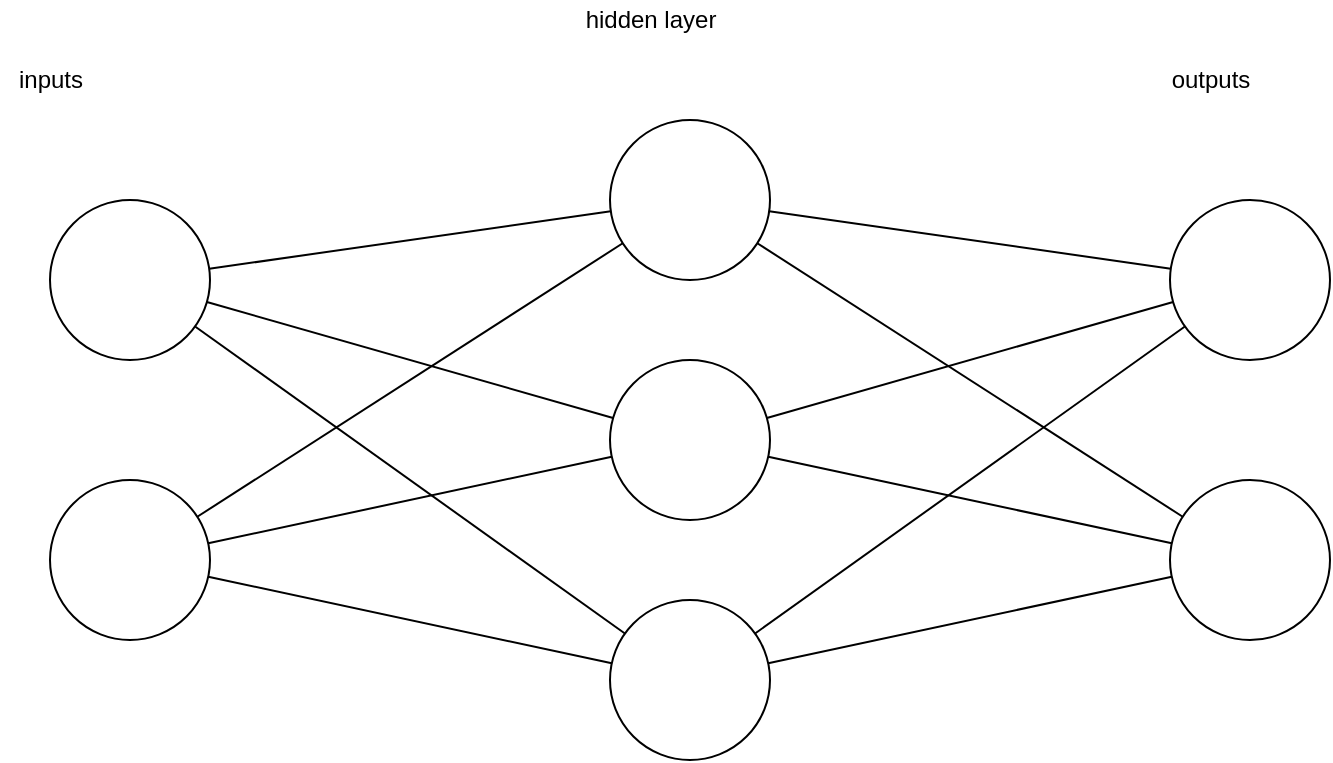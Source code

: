 <mxfile version="16.5.3" type="device"><diagram id="6uCocOPWNcABInMzkuOS" name="Page-1"><mxGraphModel dx="1324" dy="741" grid="1" gridSize="10" guides="1" tooltips="1" connect="1" arrows="1" fold="1" page="1" pageScale="1" pageWidth="827" pageHeight="1169" math="0" shadow="0"><root><mxCell id="0"/><mxCell id="1" parent="0"/><mxCell id="6y3TL-U5b2VcgP0uZ1ZS-1" value="" style="ellipse;whiteSpace=wrap;html=1;aspect=fixed;" vertex="1" parent="1"><mxGeometry x="80" y="300" width="80" height="80" as="geometry"/></mxCell><mxCell id="6y3TL-U5b2VcgP0uZ1ZS-2" value="" style="ellipse;whiteSpace=wrap;html=1;aspect=fixed;" vertex="1" parent="1"><mxGeometry x="80" y="160" width="80" height="80" as="geometry"/></mxCell><mxCell id="6y3TL-U5b2VcgP0uZ1ZS-3" value="" style="ellipse;whiteSpace=wrap;html=1;aspect=fixed;" vertex="1" parent="1"><mxGeometry x="360" y="360" width="80" height="80" as="geometry"/></mxCell><mxCell id="6y3TL-U5b2VcgP0uZ1ZS-4" value="" style="ellipse;whiteSpace=wrap;html=1;aspect=fixed;" vertex="1" parent="1"><mxGeometry x="360" y="240" width="80" height="80" as="geometry"/></mxCell><mxCell id="6y3TL-U5b2VcgP0uZ1ZS-5" value="" style="ellipse;whiteSpace=wrap;html=1;aspect=fixed;" vertex="1" parent="1"><mxGeometry x="360" y="120" width="80" height="80" as="geometry"/></mxCell><mxCell id="6y3TL-U5b2VcgP0uZ1ZS-6" value="" style="ellipse;whiteSpace=wrap;html=1;aspect=fixed;" vertex="1" parent="1"><mxGeometry x="640" y="300" width="80" height="80" as="geometry"/></mxCell><mxCell id="6y3TL-U5b2VcgP0uZ1ZS-7" value="" style="ellipse;whiteSpace=wrap;html=1;aspect=fixed;" vertex="1" parent="1"><mxGeometry x="640" y="160" width="80" height="80" as="geometry"/></mxCell><mxCell id="6y3TL-U5b2VcgP0uZ1ZS-8" value="inputs" style="text;html=1;align=center;verticalAlign=middle;resizable=0;points=[];autosize=1;strokeColor=none;fillColor=none;" vertex="1" parent="1"><mxGeometry x="55" y="90" width="50" height="20" as="geometry"/></mxCell><mxCell id="6y3TL-U5b2VcgP0uZ1ZS-9" value="hidden layer" style="text;html=1;align=center;verticalAlign=middle;resizable=0;points=[];autosize=1;strokeColor=none;fillColor=none;" vertex="1" parent="1"><mxGeometry x="340" y="60" width="80" height="20" as="geometry"/></mxCell><mxCell id="6y3TL-U5b2VcgP0uZ1ZS-10" value="outputs" style="text;html=1;align=center;verticalAlign=middle;resizable=0;points=[];autosize=1;strokeColor=none;fillColor=none;" vertex="1" parent="1"><mxGeometry x="635" y="90" width="50" height="20" as="geometry"/></mxCell><mxCell id="6y3TL-U5b2VcgP0uZ1ZS-11" value="" style="endArrow=none;html=1;rounded=0;" edge="1" parent="1" source="6y3TL-U5b2VcgP0uZ1ZS-3" target="6y3TL-U5b2VcgP0uZ1ZS-7"><mxGeometry width="50" height="50" relative="1" as="geometry"><mxPoint x="414" y="400" as="sourcePoint"/><mxPoint x="464" y="350" as="targetPoint"/></mxGeometry></mxCell><mxCell id="6y3TL-U5b2VcgP0uZ1ZS-13" value="" style="endArrow=none;html=1;rounded=0;" edge="1" parent="1" source="6y3TL-U5b2VcgP0uZ1ZS-4" target="6y3TL-U5b2VcgP0uZ1ZS-6"><mxGeometry width="50" height="50" relative="1" as="geometry"><mxPoint x="410" y="360" as="sourcePoint"/><mxPoint x="460" y="310" as="targetPoint"/></mxGeometry></mxCell><mxCell id="6y3TL-U5b2VcgP0uZ1ZS-14" value="" style="endArrow=none;html=1;rounded=0;" edge="1" parent="1" source="6y3TL-U5b2VcgP0uZ1ZS-4" target="6y3TL-U5b2VcgP0uZ1ZS-7"><mxGeometry width="50" height="50" relative="1" as="geometry"><mxPoint x="420" y="370" as="sourcePoint"/><mxPoint x="470" y="320" as="targetPoint"/></mxGeometry></mxCell><mxCell id="6y3TL-U5b2VcgP0uZ1ZS-15" value="" style="endArrow=none;html=1;rounded=0;" edge="1" parent="1" source="6y3TL-U5b2VcgP0uZ1ZS-5" target="6y3TL-U5b2VcgP0uZ1ZS-6"><mxGeometry width="50" height="50" relative="1" as="geometry"><mxPoint x="430" y="380" as="sourcePoint"/><mxPoint x="480" y="330" as="targetPoint"/></mxGeometry></mxCell><mxCell id="6y3TL-U5b2VcgP0uZ1ZS-16" value="" style="endArrow=none;html=1;rounded=0;" edge="1" parent="1" source="6y3TL-U5b2VcgP0uZ1ZS-5" target="6y3TL-U5b2VcgP0uZ1ZS-7"><mxGeometry width="50" height="50" relative="1" as="geometry"><mxPoint x="440" y="390" as="sourcePoint"/><mxPoint x="490" y="340" as="targetPoint"/></mxGeometry></mxCell><mxCell id="6y3TL-U5b2VcgP0uZ1ZS-17" value="" style="endArrow=none;html=1;rounded=0;" edge="1" parent="1" source="6y3TL-U5b2VcgP0uZ1ZS-1" target="6y3TL-U5b2VcgP0uZ1ZS-3"><mxGeometry width="50" height="50" relative="1" as="geometry"><mxPoint x="450" y="400" as="sourcePoint"/><mxPoint x="500" y="350" as="targetPoint"/></mxGeometry></mxCell><mxCell id="6y3TL-U5b2VcgP0uZ1ZS-18" value="" style="endArrow=none;html=1;rounded=0;" edge="1" parent="1" source="6y3TL-U5b2VcgP0uZ1ZS-1" target="6y3TL-U5b2VcgP0uZ1ZS-4"><mxGeometry width="50" height="50" relative="1" as="geometry"><mxPoint x="460" y="410" as="sourcePoint"/><mxPoint x="510" y="360" as="targetPoint"/></mxGeometry></mxCell><mxCell id="6y3TL-U5b2VcgP0uZ1ZS-19" value="" style="endArrow=none;html=1;rounded=0;" edge="1" parent="1" source="6y3TL-U5b2VcgP0uZ1ZS-1" target="6y3TL-U5b2VcgP0uZ1ZS-5"><mxGeometry width="50" height="50" relative="1" as="geometry"><mxPoint x="470" y="420" as="sourcePoint"/><mxPoint x="520" y="370" as="targetPoint"/></mxGeometry></mxCell><mxCell id="6y3TL-U5b2VcgP0uZ1ZS-20" value="" style="endArrow=none;html=1;rounded=0;" edge="1" parent="1" source="6y3TL-U5b2VcgP0uZ1ZS-2" target="6y3TL-U5b2VcgP0uZ1ZS-3"><mxGeometry width="50" height="50" relative="1" as="geometry"><mxPoint x="480" y="430" as="sourcePoint"/><mxPoint x="530" y="380" as="targetPoint"/></mxGeometry></mxCell><mxCell id="6y3TL-U5b2VcgP0uZ1ZS-21" value="" style="endArrow=none;html=1;rounded=0;" edge="1" parent="1" source="6y3TL-U5b2VcgP0uZ1ZS-2" target="6y3TL-U5b2VcgP0uZ1ZS-4"><mxGeometry width="50" height="50" relative="1" as="geometry"><mxPoint x="490" y="440" as="sourcePoint"/><mxPoint x="540" y="390" as="targetPoint"/></mxGeometry></mxCell><mxCell id="6y3TL-U5b2VcgP0uZ1ZS-22" value="" style="endArrow=none;html=1;rounded=0;" edge="1" parent="1" source="6y3TL-U5b2VcgP0uZ1ZS-2" target="6y3TL-U5b2VcgP0uZ1ZS-5"><mxGeometry width="50" height="50" relative="1" as="geometry"><mxPoint x="500" y="450" as="sourcePoint"/><mxPoint x="550" y="400" as="targetPoint"/></mxGeometry></mxCell><mxCell id="6y3TL-U5b2VcgP0uZ1ZS-23" value="" style="endArrow=none;html=1;rounded=0;" edge="1" parent="1" source="6y3TL-U5b2VcgP0uZ1ZS-3" target="6y3TL-U5b2VcgP0uZ1ZS-6"><mxGeometry width="50" height="50" relative="1" as="geometry"><mxPoint x="424" y="410" as="sourcePoint"/><mxPoint x="658.029" y="234.038" as="targetPoint"/></mxGeometry></mxCell></root></mxGraphModel></diagram></mxfile>